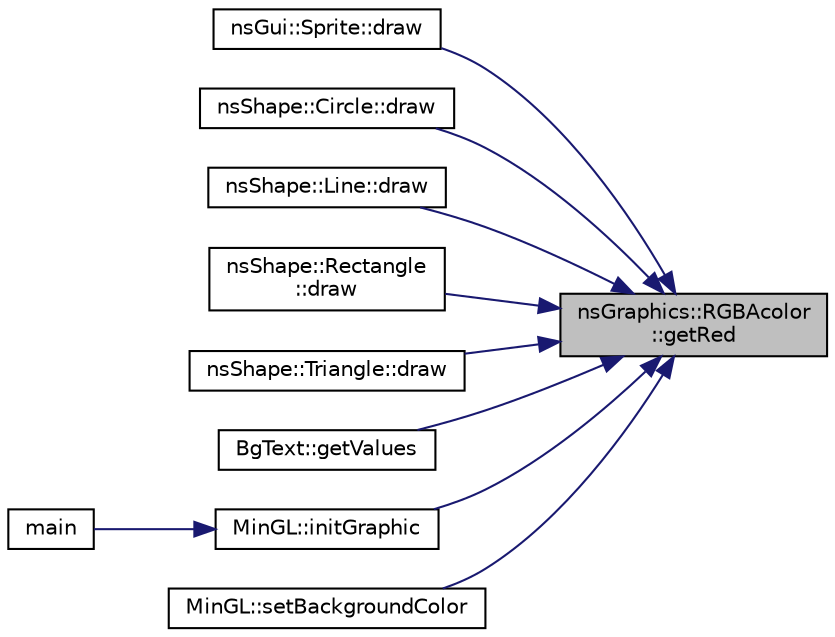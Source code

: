 digraph "nsGraphics::RGBAcolor::getRed"
{
 // LATEX_PDF_SIZE
  edge [fontname="Helvetica",fontsize="10",labelfontname="Helvetica",labelfontsize="10"];
  node [fontname="Helvetica",fontsize="10",shape=record];
  rankdir="RL";
  Node1 [label="nsGraphics::RGBAcolor\l::getRed",height=0.2,width=0.4,color="black", fillcolor="grey75", style="filled", fontcolor="black",tooltip="Récupère le taux de rouge."];
  Node1 -> Node2 [dir="back",color="midnightblue",fontsize="10",style="solid",fontname="Helvetica"];
  Node2 [label="nsGui::Sprite::draw",height=0.2,width=0.4,color="black", fillcolor="white", style="filled",URL="$classns_gui_1_1_sprite.html#ac4b29170aef06d46990b68da76480f28",tooltip="Fonction pour afficher l'objet."];
  Node1 -> Node3 [dir="back",color="midnightblue",fontsize="10",style="solid",fontname="Helvetica"];
  Node3 [label="nsShape::Circle::draw",height=0.2,width=0.4,color="black", fillcolor="white", style="filled",URL="$classns_shape_1_1_circle.html#a03be5cdd7d6a0feaa7d6b0a819389a7a",tooltip="Fonction pour afficher l'objet."];
  Node1 -> Node4 [dir="back",color="midnightblue",fontsize="10",style="solid",fontname="Helvetica"];
  Node4 [label="nsShape::Line::draw",height=0.2,width=0.4,color="black", fillcolor="white", style="filled",URL="$classns_shape_1_1_line.html#a593ce7771accbbe3bb0f0baf70ece47b",tooltip="Fonction pour afficher l'objet."];
  Node1 -> Node5 [dir="back",color="midnightblue",fontsize="10",style="solid",fontname="Helvetica"];
  Node5 [label="nsShape::Rectangle\l::draw",height=0.2,width=0.4,color="black", fillcolor="white", style="filled",URL="$classns_shape_1_1_rectangle.html#a87e5544cddc2ed7b3bfd189b796ab2a5",tooltip="Fonction pour afficher l'objet."];
  Node1 -> Node6 [dir="back",color="midnightblue",fontsize="10",style="solid",fontname="Helvetica"];
  Node6 [label="nsShape::Triangle::draw",height=0.2,width=0.4,color="black", fillcolor="white", style="filled",URL="$classns_shape_1_1_triangle.html#a5586345f4e15181f994a0d4946f61353",tooltip="Fonction pour afficher l'objet."];
  Node1 -> Node7 [dir="back",color="midnightblue",fontsize="10",style="solid",fontname="Helvetica"];
  Node7 [label="BgText::getValues",height=0.2,width=0.4,color="black", fillcolor="white", style="filled",URL="$class_bg_text.html#a01cc8269e39184b805351409aac4feb4",tooltip="Récupère des valeurs dans un vecteur de float pour l'ID spécifié"];
  Node1 -> Node8 [dir="back",color="midnightblue",fontsize="10",style="solid",fontname="Helvetica"];
  Node8 [label="MinGL::initGraphic",height=0.2,width=0.4,color="black", fillcolor="white", style="filled",URL="$class_min_g_l.html#a5962a0a0ced7879bc0cc65e267e8d7fc",tooltip="Initialise minGL et ouvre la fenêtre."];
  Node8 -> Node9 [dir="back",color="midnightblue",fontsize="10",style="solid",fontname="Helvetica"];
  Node9 [label="main",height=0.2,width=0.4,color="black", fillcolor="white", style="filled",URL="$main_8cpp.html#ae66f6b31b5ad750f1fe042a706a4e3d4",tooltip=" "];
  Node1 -> Node10 [dir="back",color="midnightblue",fontsize="10",style="solid",fontname="Helvetica"];
  Node10 [label="MinGL::setBackgroundColor",height=0.2,width=0.4,color="black", fillcolor="white", style="filled",URL="$class_min_g_l.html#a4399b7615cea89f850cd5c66e428c367",tooltip="Règle la couleur de fond de la fenêtre."];
}

